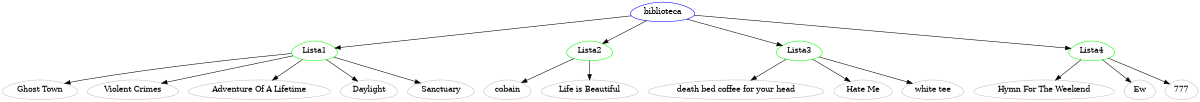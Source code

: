 digraph G {
	rankdir=TB size="8,5"
	biblioteca [color=blue shape=egg]
	Lista1 [color=green shape=egg]
	biblioteca -> Lista1
	"Ghost TownLista1" [label="Ghost Town" color=gray shape=egg]
	Lista1 -> "Ghost TownLista1"
	"Violent CrimesLista1" [label="Violent Crimes" color=gray shape=egg]
	Lista1 -> "Violent CrimesLista1"
	"Adventure Of A LifetimeLista1" [label="Adventure Of A Lifetime" color=gray shape=egg]
	Lista1 -> "Adventure Of A LifetimeLista1"
	DaylightLista1 [label=Daylight color=gray shape=egg]
	Lista1 -> DaylightLista1
	Lista2 [color=green shape=egg]
	biblioteca -> Lista2
	cobainLista2 [label=cobain color=gray shape=egg]
	Lista2 -> cobainLista2
	"Life is BeautifulLista2" [label="Life is Beautiful" color=gray shape=egg]
	Lista2 -> "Life is BeautifulLista2"
	Lista3 [color=green shape=egg]
	biblioteca -> Lista3
	"death bed coffee for your headLista3" [label="death bed coffee for your head" color=gray shape=egg]
	Lista3 -> "death bed coffee for your headLista3"
	"Hate MeLista3" [label="Hate Me" color=gray shape=egg]
	Lista3 -> "Hate MeLista3"
	"white teeLista3" [label="white tee" color=gray shape=egg]
	Lista3 -> "white teeLista3"
	Lista4 [color=green shape=egg]
	biblioteca -> Lista4
	"Hymn For The WeekendLista4" [label="Hymn For The Weekend" color=gray shape=egg]
	Lista4 -> "Hymn For The WeekendLista4"
	EwLista4 [label=Ew color=gray shape=egg]
	Lista4 -> EwLista4
	"777Lista4" [label=777 color=gray shape=egg]
	Lista4 -> "777Lista4"
	SanctuaryLista1 [label=Sanctuary color=gray shape=egg]
	Lista1 -> SanctuaryLista1
}
